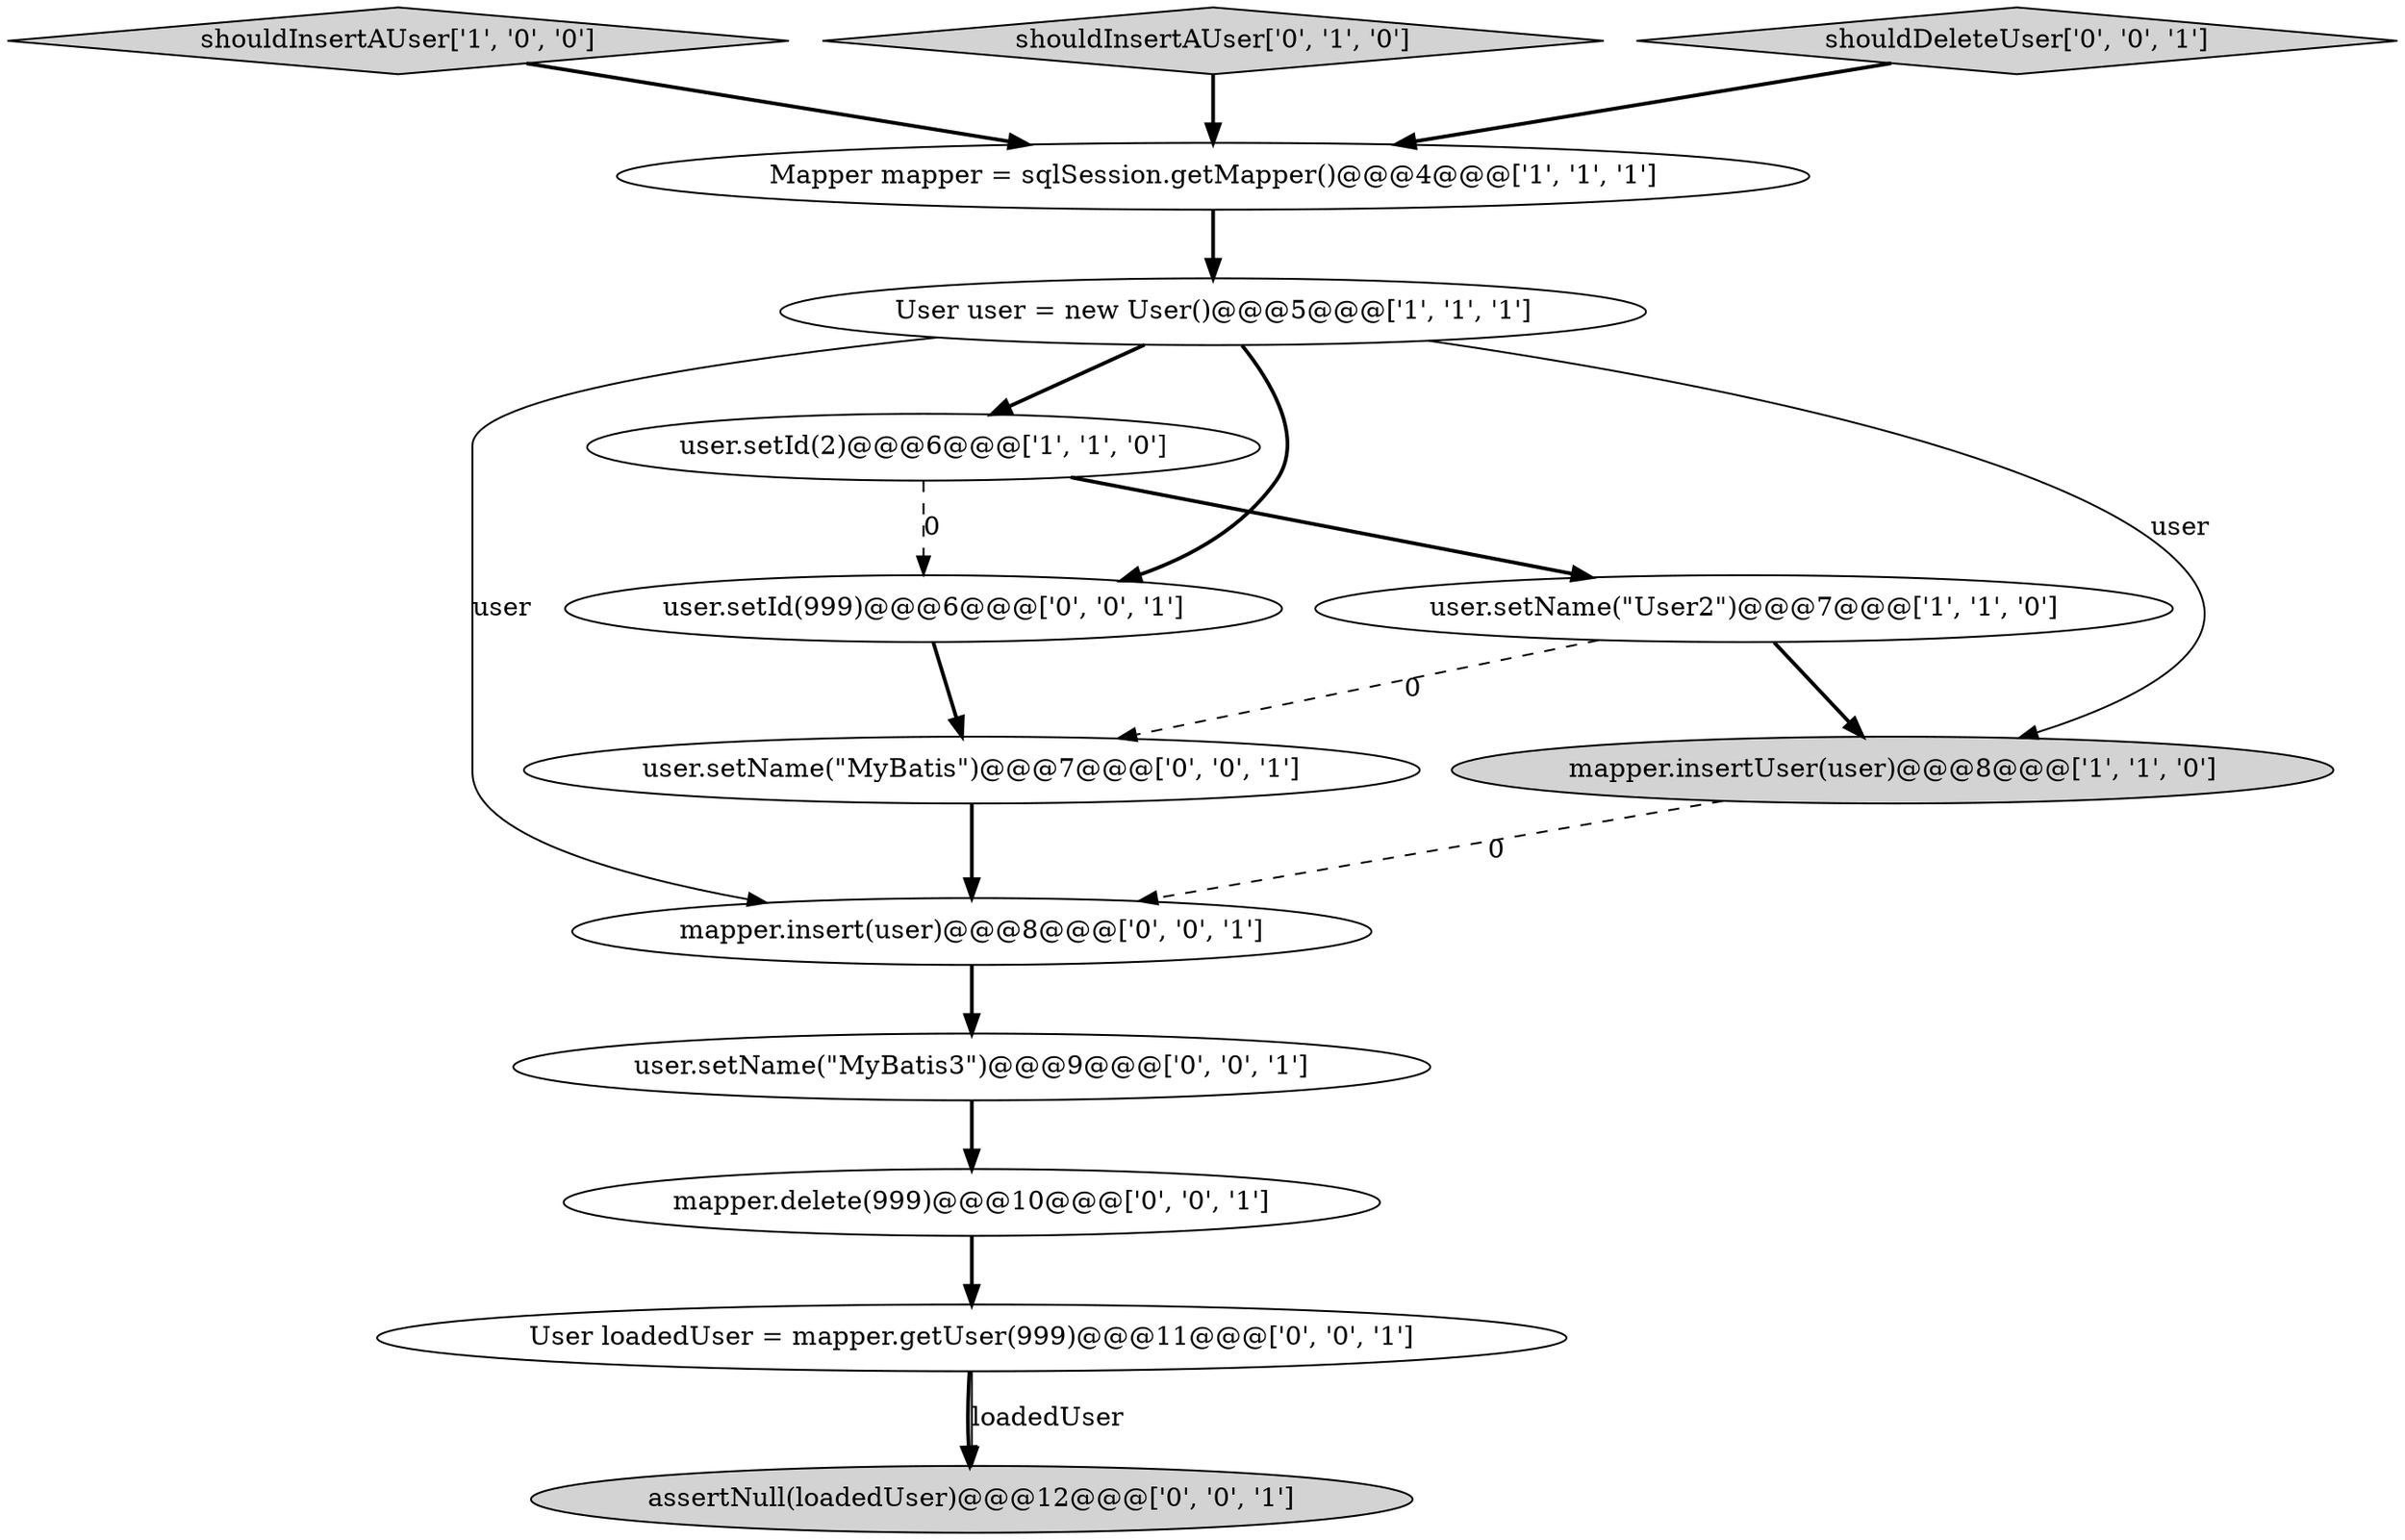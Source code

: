 digraph {
1 [style = filled, label = "user.setName(\"User2\")@@@7@@@['1', '1', '0']", fillcolor = white, shape = ellipse image = "AAA0AAABBB1BBB"];
2 [style = filled, label = "User user = new User()@@@5@@@['1', '1', '1']", fillcolor = white, shape = ellipse image = "AAA0AAABBB1BBB"];
5 [style = filled, label = "user.setId(2)@@@6@@@['1', '1', '0']", fillcolor = white, shape = ellipse image = "AAA0AAABBB1BBB"];
11 [style = filled, label = "user.setName(\"MyBatis\")@@@7@@@['0', '0', '1']", fillcolor = white, shape = ellipse image = "AAA0AAABBB3BBB"];
14 [style = filled, label = "User loadedUser = mapper.getUser(999)@@@11@@@['0', '0', '1']", fillcolor = white, shape = ellipse image = "AAA0AAABBB3BBB"];
7 [style = filled, label = "mapper.insert(user)@@@8@@@['0', '0', '1']", fillcolor = white, shape = ellipse image = "AAA0AAABBB3BBB"];
0 [style = filled, label = "Mapper mapper = sqlSession.getMapper()@@@4@@@['1', '1', '1']", fillcolor = white, shape = ellipse image = "AAA0AAABBB1BBB"];
4 [style = filled, label = "mapper.insertUser(user)@@@8@@@['1', '1', '0']", fillcolor = lightgray, shape = ellipse image = "AAA0AAABBB1BBB"];
3 [style = filled, label = "shouldInsertAUser['1', '0', '0']", fillcolor = lightgray, shape = diamond image = "AAA0AAABBB1BBB"];
8 [style = filled, label = "user.setName(\"MyBatis3\")@@@9@@@['0', '0', '1']", fillcolor = white, shape = ellipse image = "AAA0AAABBB3BBB"];
9 [style = filled, label = "user.setId(999)@@@6@@@['0', '0', '1']", fillcolor = white, shape = ellipse image = "AAA0AAABBB3BBB"];
6 [style = filled, label = "shouldInsertAUser['0', '1', '0']", fillcolor = lightgray, shape = diamond image = "AAA0AAABBB2BBB"];
13 [style = filled, label = "shouldDeleteUser['0', '0', '1']", fillcolor = lightgray, shape = diamond image = "AAA0AAABBB3BBB"];
10 [style = filled, label = "assertNull(loadedUser)@@@12@@@['0', '0', '1']", fillcolor = lightgray, shape = ellipse image = "AAA0AAABBB3BBB"];
12 [style = filled, label = "mapper.delete(999)@@@10@@@['0', '0', '1']", fillcolor = white, shape = ellipse image = "AAA0AAABBB3BBB"];
2->4 [style = solid, label="user"];
12->14 [style = bold, label=""];
5->1 [style = bold, label=""];
14->10 [style = bold, label=""];
1->4 [style = bold, label=""];
13->0 [style = bold, label=""];
2->7 [style = solid, label="user"];
0->2 [style = bold, label=""];
6->0 [style = bold, label=""];
5->9 [style = dashed, label="0"];
2->9 [style = bold, label=""];
9->11 [style = bold, label=""];
14->10 [style = solid, label="loadedUser"];
7->8 [style = bold, label=""];
4->7 [style = dashed, label="0"];
1->11 [style = dashed, label="0"];
8->12 [style = bold, label=""];
11->7 [style = bold, label=""];
3->0 [style = bold, label=""];
2->5 [style = bold, label=""];
}
